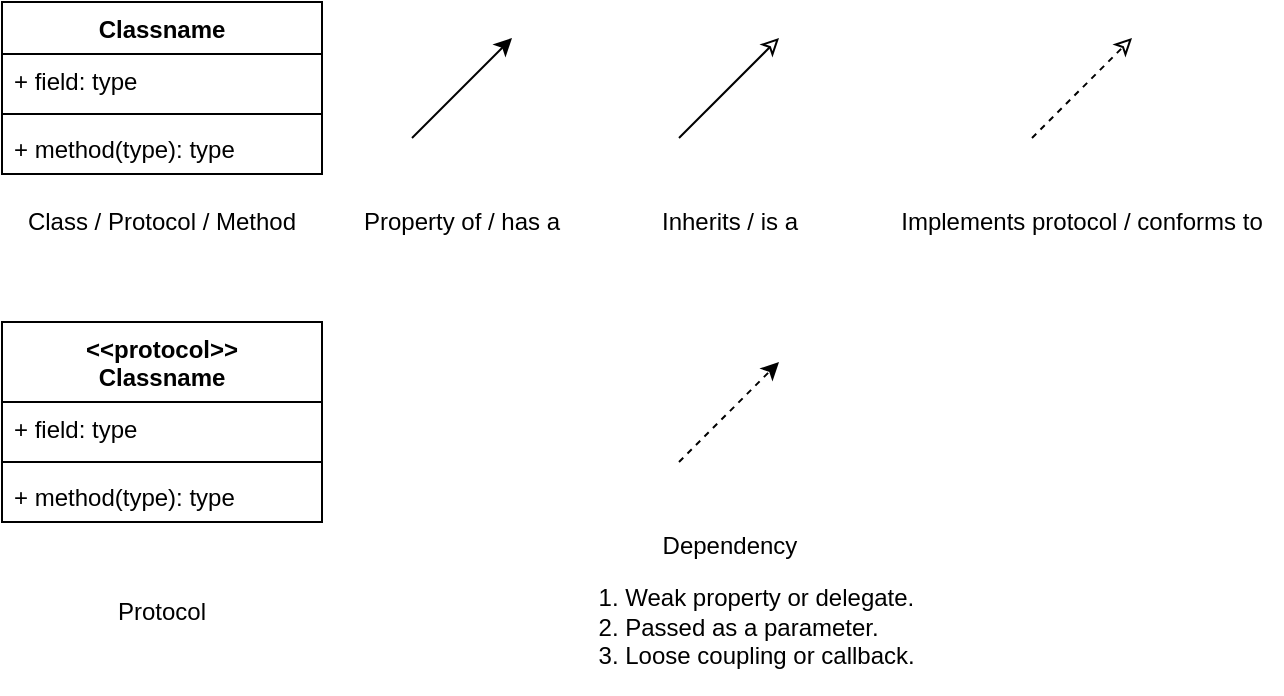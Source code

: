 <mxfile version="15.2.7" type="device" pages="2"><diagram id="C5RBs43oDa-KdzZeNtuy" name="Description"><mxGraphModel dx="946" dy="604" grid="1" gridSize="10" guides="1" tooltips="1" connect="1" arrows="1" fold="1" page="1" pageScale="1" pageWidth="827" pageHeight="1169" math="0" shadow="0"><root><mxCell id="WIyWlLk6GJQsqaUBKTNV-0"/><mxCell id="WIyWlLk6GJQsqaUBKTNV-1" parent="WIyWlLk6GJQsqaUBKTNV-0"/><mxCell id="MYnlqdQX82v4iNZHuZaT-0" value="Classname" style="swimlane;fontStyle=1;align=center;verticalAlign=top;childLayout=stackLayout;horizontal=1;startSize=26;horizontalStack=0;resizeParent=1;resizeParentMax=0;resizeLast=0;collapsible=1;marginBottom=0;" vertex="1" parent="WIyWlLk6GJQsqaUBKTNV-1"><mxGeometry x="94" y="412" width="160" height="86" as="geometry"/></mxCell><mxCell id="MYnlqdQX82v4iNZHuZaT-1" value="+ field: type" style="text;strokeColor=none;fillColor=none;align=left;verticalAlign=top;spacingLeft=4;spacingRight=4;overflow=hidden;rotatable=0;points=[[0,0.5],[1,0.5]];portConstraint=eastwest;" vertex="1" parent="MYnlqdQX82v4iNZHuZaT-0"><mxGeometry y="26" width="160" height="26" as="geometry"/></mxCell><mxCell id="MYnlqdQX82v4iNZHuZaT-2" value="" style="line;strokeWidth=1;fillColor=none;align=left;verticalAlign=middle;spacingTop=-1;spacingLeft=3;spacingRight=3;rotatable=0;labelPosition=right;points=[];portConstraint=eastwest;" vertex="1" parent="MYnlqdQX82v4iNZHuZaT-0"><mxGeometry y="52" width="160" height="8" as="geometry"/></mxCell><mxCell id="MYnlqdQX82v4iNZHuZaT-3" value="+ method(type): type" style="text;strokeColor=none;fillColor=none;align=left;verticalAlign=top;spacingLeft=4;spacingRight=4;overflow=hidden;rotatable=0;points=[[0,0.5],[1,0.5]];portConstraint=eastwest;" vertex="1" parent="MYnlqdQX82v4iNZHuZaT-0"><mxGeometry y="60" width="160" height="26" as="geometry"/></mxCell><mxCell id="MYnlqdQX82v4iNZHuZaT-4" value="" style="endArrow=classic;html=1;" edge="1" parent="WIyWlLk6GJQsqaUBKTNV-1"><mxGeometry width="50" height="50" relative="1" as="geometry"><mxPoint x="299" y="480" as="sourcePoint"/><mxPoint x="349" y="430" as="targetPoint"/></mxGeometry></mxCell><mxCell id="MYnlqdQX82v4iNZHuZaT-5" value="Property of / has a" style="text;html=1;strokeColor=none;fillColor=none;align=center;verticalAlign=middle;whiteSpace=wrap;rounded=0;" vertex="1" parent="WIyWlLk6GJQsqaUBKTNV-1"><mxGeometry x="264" y="512" width="120" height="20" as="geometry"/></mxCell><mxCell id="MYnlqdQX82v4iNZHuZaT-6" value="" style="endArrow=classic;html=1;endFill=0;" edge="1" parent="WIyWlLk6GJQsqaUBKTNV-1"><mxGeometry width="50" height="50" relative="1" as="geometry"><mxPoint x="432.5" y="480" as="sourcePoint"/><mxPoint x="482.5" y="430" as="targetPoint"/></mxGeometry></mxCell><mxCell id="MYnlqdQX82v4iNZHuZaT-7" value="Class / Protocol / Method" style="text;html=1;strokeColor=none;fillColor=none;align=center;verticalAlign=middle;whiteSpace=wrap;rounded=0;" vertex="1" parent="WIyWlLk6GJQsqaUBKTNV-1"><mxGeometry x="99" y="512" width="150" height="20" as="geometry"/></mxCell><mxCell id="MYnlqdQX82v4iNZHuZaT-8" value="Inherits / is a" style="text;html=1;strokeColor=none;fillColor=none;align=center;verticalAlign=middle;whiteSpace=wrap;rounded=0;" vertex="1" parent="WIyWlLk6GJQsqaUBKTNV-1"><mxGeometry x="397.5" y="512" width="120" height="20" as="geometry"/></mxCell><mxCell id="MYnlqdQX82v4iNZHuZaT-9" value="" style="endArrow=classic;html=1;endFill=0;dashed=1;" edge="1" parent="WIyWlLk6GJQsqaUBKTNV-1"><mxGeometry width="50" height="50" relative="1" as="geometry"><mxPoint x="609" y="480" as="sourcePoint"/><mxPoint x="659" y="430" as="targetPoint"/></mxGeometry></mxCell><mxCell id="MYnlqdQX82v4iNZHuZaT-10" value="Implements protocol / conforms to" style="text;html=1;strokeColor=none;fillColor=none;align=center;verticalAlign=middle;whiteSpace=wrap;rounded=0;" vertex="1" parent="WIyWlLk6GJQsqaUBKTNV-1"><mxGeometry x="534" y="512" width="200" height="20" as="geometry"/></mxCell><mxCell id="MYnlqdQX82v4iNZHuZaT-11" value="" style="endArrow=classic;html=1;endFill=1;dashed=1;" edge="1" parent="WIyWlLk6GJQsqaUBKTNV-1"><mxGeometry width="50" height="50" relative="1" as="geometry"><mxPoint x="432.5" y="642" as="sourcePoint"/><mxPoint x="482.5" y="592" as="targetPoint"/></mxGeometry></mxCell><mxCell id="MYnlqdQX82v4iNZHuZaT-12" value="Dependency&lt;br&gt;&lt;ol&gt;&lt;li style=&quot;text-align: left&quot;&gt;Weak property or delegate.&lt;/li&gt;&lt;li style=&quot;text-align: left&quot;&gt;Passed as a parameter.&lt;/li&gt;&lt;li style=&quot;text-align: left&quot;&gt;Loose coupling or callback.&lt;/li&gt;&lt;/ol&gt;" style="text;html=1;strokeColor=none;fillColor=none;align=center;verticalAlign=middle;whiteSpace=wrap;rounded=0;" vertex="1" parent="WIyWlLk6GJQsqaUBKTNV-1"><mxGeometry x="363.5" y="677" width="188" height="80" as="geometry"/></mxCell><mxCell id="MYnlqdQX82v4iNZHuZaT-13" value="&lt;&lt;protocol&gt;&gt;&#10;Classname" style="swimlane;fontStyle=1;align=center;verticalAlign=top;childLayout=stackLayout;horizontal=1;startSize=40;horizontalStack=0;resizeParent=1;resizeParentMax=0;resizeLast=0;collapsible=1;marginBottom=0;" vertex="1" parent="WIyWlLk6GJQsqaUBKTNV-1"><mxGeometry x="94" y="572" width="160" height="100" as="geometry"/></mxCell><mxCell id="MYnlqdQX82v4iNZHuZaT-14" value="+ field: type" style="text;strokeColor=none;fillColor=none;align=left;verticalAlign=top;spacingLeft=4;spacingRight=4;overflow=hidden;rotatable=0;points=[[0,0.5],[1,0.5]];portConstraint=eastwest;" vertex="1" parent="MYnlqdQX82v4iNZHuZaT-13"><mxGeometry y="40" width="160" height="26" as="geometry"/></mxCell><mxCell id="MYnlqdQX82v4iNZHuZaT-15" value="" style="line;strokeWidth=1;fillColor=none;align=left;verticalAlign=middle;spacingTop=-1;spacingLeft=3;spacingRight=3;rotatable=0;labelPosition=right;points=[];portConstraint=eastwest;" vertex="1" parent="MYnlqdQX82v4iNZHuZaT-13"><mxGeometry y="66" width="160" height="8" as="geometry"/></mxCell><mxCell id="MYnlqdQX82v4iNZHuZaT-16" value="+ method(type): type" style="text;strokeColor=none;fillColor=none;align=left;verticalAlign=top;spacingLeft=4;spacingRight=4;overflow=hidden;rotatable=0;points=[[0,0.5],[1,0.5]];portConstraint=eastwest;" vertex="1" parent="MYnlqdQX82v4iNZHuZaT-13"><mxGeometry y="74" width="160" height="26" as="geometry"/></mxCell><mxCell id="MYnlqdQX82v4iNZHuZaT-17" value="Protocol" style="text;html=1;strokeColor=none;fillColor=none;align=center;verticalAlign=middle;whiteSpace=wrap;rounded=0;" vertex="1" parent="WIyWlLk6GJQsqaUBKTNV-1"><mxGeometry x="99" y="707" width="150" height="20" as="geometry"/></mxCell></root></mxGraphModel></diagram><diagram id="Bg0Hy47L5EQv2H4X3ZQg" name="Challenge"><mxGraphModel dx="946" dy="604" grid="1" gridSize="10" guides="1" tooltips="1" connect="1" arrows="1" fold="1" page="1" pageScale="1" pageWidth="850" pageHeight="1100" math="0" shadow="0"><root><mxCell id="4TUxjk3uAsfYyBz-UIBp-0"/><mxCell id="4TUxjk3uAsfYyBz-UIBp-1" parent="4TUxjk3uAsfYyBz-UIBp-0"/><mxCell id="K3DhNAlJjDDmmAkPKSti-2" value="" style="rounded=0;whiteSpace=wrap;html=1;" vertex="1" parent="4TUxjk3uAsfYyBz-UIBp-1"><mxGeometry x="40" y="160" width="440" height="350" as="geometry"/></mxCell><mxCell id="4TUxjk3uAsfYyBz-UIBp-2" value="&lt;h1&gt;Description:&lt;/h1&gt;&lt;div&gt;&lt;ol&gt;&lt;li&gt;&lt;b&gt;Dog&lt;/b&gt; and &lt;b&gt;Cat&lt;/b&gt; inherit from &lt;b&gt;Animal&lt;/b&gt;, which defines &lt;b&gt;eat&lt;/b&gt; method.&lt;/li&gt;&lt;li&gt;&lt;b&gt;Vehicle&lt;/b&gt; protocol has one &lt;b&gt;Motor&lt;/b&gt; and one or more &lt;b&gt;Wheel&lt;/b&gt; objects.&lt;/li&gt;&lt;li&gt;&lt;b&gt;Professor&lt;/b&gt; is a &lt;b&gt;Teacher&lt;/b&gt; and conforms to a &lt;b&gt;Person&lt;/b&gt; protocol.&lt;/li&gt;&lt;/ol&gt;&lt;/div&gt;" style="text;html=1;strokeColor=none;fillColor=none;spacing=5;spacingTop=-20;whiteSpace=wrap;overflow=hidden;rounded=0;" vertex="1" parent="4TUxjk3uAsfYyBz-UIBp-1"><mxGeometry x="40" y="40" width="400" height="100" as="geometry"/></mxCell><mxCell id="RUfpCODgUtwX58ITGCoS-12" value="is an" style="edgeStyle=orthogonalEdgeStyle;rounded=0;orthogonalLoop=1;jettySize=auto;html=1;endArrow=classic;endFill=0;" edge="1" parent="4TUxjk3uAsfYyBz-UIBp-1" source="RUfpCODgUtwX58ITGCoS-0" target="RUfpCODgUtwX58ITGCoS-8"><mxGeometry relative="1" as="geometry"/></mxCell><mxCell id="RUfpCODgUtwX58ITGCoS-0" value="Dog" style="swimlane;fontStyle=1;align=center;verticalAlign=top;childLayout=stackLayout;horizontal=1;startSize=26;horizontalStack=0;resizeParent=1;resizeParentMax=0;resizeLast=0;collapsible=1;marginBottom=0;" vertex="1" parent="4TUxjk3uAsfYyBz-UIBp-1"><mxGeometry x="60" y="250" width="160" height="86" as="geometry"/></mxCell><mxCell id="RUfpCODgUtwX58ITGCoS-1" value="+ field: type" style="text;strokeColor=none;fillColor=none;align=left;verticalAlign=top;spacingLeft=4;spacingRight=4;overflow=hidden;rotatable=0;points=[[0,0.5],[1,0.5]];portConstraint=eastwest;" vertex="1" parent="RUfpCODgUtwX58ITGCoS-0"><mxGeometry y="26" width="160" height="26" as="geometry"/></mxCell><mxCell id="RUfpCODgUtwX58ITGCoS-2" value="" style="line;strokeWidth=1;fillColor=none;align=left;verticalAlign=middle;spacingTop=-1;spacingLeft=3;spacingRight=3;rotatable=0;labelPosition=right;points=[];portConstraint=eastwest;" vertex="1" parent="RUfpCODgUtwX58ITGCoS-0"><mxGeometry y="52" width="160" height="8" as="geometry"/></mxCell><mxCell id="RUfpCODgUtwX58ITGCoS-3" value="+ method(type): type" style="text;strokeColor=none;fillColor=none;align=left;verticalAlign=top;spacingLeft=4;spacingRight=4;overflow=hidden;rotatable=0;points=[[0,0.5],[1,0.5]];portConstraint=eastwest;" vertex="1" parent="RUfpCODgUtwX58ITGCoS-0"><mxGeometry y="60" width="160" height="26" as="geometry"/></mxCell><mxCell id="RUfpCODgUtwX58ITGCoS-13" style="edgeStyle=orthogonalEdgeStyle;rounded=0;orthogonalLoop=1;jettySize=auto;html=1;endArrow=classicThin;endFill=0;" edge="1" parent="4TUxjk3uAsfYyBz-UIBp-1" source="RUfpCODgUtwX58ITGCoS-4" target="RUfpCODgUtwX58ITGCoS-8"><mxGeometry relative="1" as="geometry"/></mxCell><mxCell id="K3DhNAlJjDDmmAkPKSti-1" value="is an" style="edgeLabel;html=1;align=center;verticalAlign=middle;resizable=0;points=[];" vertex="1" connectable="0" parent="RUfpCODgUtwX58ITGCoS-13"><mxGeometry x="0.004" y="3" relative="1" as="geometry"><mxPoint as="offset"/></mxGeometry></mxCell><mxCell id="RUfpCODgUtwX58ITGCoS-4" value="Cat" style="swimlane;fontStyle=1;align=center;verticalAlign=top;childLayout=stackLayout;horizontal=1;startSize=26;horizontalStack=0;resizeParent=1;resizeParentMax=0;resizeLast=0;collapsible=1;marginBottom=0;" vertex="1" parent="4TUxjk3uAsfYyBz-UIBp-1"><mxGeometry x="60" y="370" width="160" height="86" as="geometry"/></mxCell><mxCell id="RUfpCODgUtwX58ITGCoS-5" value="+ field: type" style="text;strokeColor=none;fillColor=none;align=left;verticalAlign=top;spacingLeft=4;spacingRight=4;overflow=hidden;rotatable=0;points=[[0,0.5],[1,0.5]];portConstraint=eastwest;" vertex="1" parent="RUfpCODgUtwX58ITGCoS-4"><mxGeometry y="26" width="160" height="26" as="geometry"/></mxCell><mxCell id="RUfpCODgUtwX58ITGCoS-6" value="" style="line;strokeWidth=1;fillColor=none;align=left;verticalAlign=middle;spacingTop=-1;spacingLeft=3;spacingRight=3;rotatable=0;labelPosition=right;points=[];portConstraint=eastwest;" vertex="1" parent="RUfpCODgUtwX58ITGCoS-4"><mxGeometry y="52" width="160" height="8" as="geometry"/></mxCell><mxCell id="RUfpCODgUtwX58ITGCoS-7" value="+ method(type): type" style="text;strokeColor=none;fillColor=none;align=left;verticalAlign=top;spacingLeft=4;spacingRight=4;overflow=hidden;rotatable=0;points=[[0,0.5],[1,0.5]];portConstraint=eastwest;" vertex="1" parent="RUfpCODgUtwX58ITGCoS-4"><mxGeometry y="60" width="160" height="26" as="geometry"/></mxCell><mxCell id="RUfpCODgUtwX58ITGCoS-8" value="&lt;&lt;protocol&gt;&gt; Animal" style="swimlane;fontStyle=1;align=center;verticalAlign=top;childLayout=stackLayout;horizontal=1;startSize=26;horizontalStack=0;resizeParent=1;resizeParentMax=0;resizeLast=0;collapsible=1;marginBottom=0;" vertex="1" parent="4TUxjk3uAsfYyBz-UIBp-1"><mxGeometry x="300" y="250" width="160" height="86" as="geometry"/></mxCell><mxCell id="RUfpCODgUtwX58ITGCoS-9" value="+ field: type" style="text;strokeColor=none;fillColor=none;align=left;verticalAlign=top;spacingLeft=4;spacingRight=4;overflow=hidden;rotatable=0;points=[[0,0.5],[1,0.5]];portConstraint=eastwest;" vertex="1" parent="RUfpCODgUtwX58ITGCoS-8"><mxGeometry y="26" width="160" height="26" as="geometry"/></mxCell><mxCell id="RUfpCODgUtwX58ITGCoS-10" value="" style="line;strokeWidth=1;fillColor=none;align=left;verticalAlign=middle;spacingTop=-1;spacingLeft=3;spacingRight=3;rotatable=0;labelPosition=right;points=[];portConstraint=eastwest;" vertex="1" parent="RUfpCODgUtwX58ITGCoS-8"><mxGeometry y="52" width="160" height="8" as="geometry"/></mxCell><mxCell id="RUfpCODgUtwX58ITGCoS-11" value="eat(_:)" style="text;strokeColor=none;fillColor=none;align=left;verticalAlign=top;spacingLeft=4;spacingRight=4;overflow=hidden;rotatable=0;points=[[0,0.5],[1,0.5]];portConstraint=eastwest;" vertex="1" parent="RUfpCODgUtwX58ITGCoS-8"><mxGeometry y="60" width="160" height="26" as="geometry"/></mxCell><mxCell id="K3DhNAlJjDDmmAkPKSti-3" value="&lt;h2&gt;Challenge 1&lt;/h2&gt;" style="text;html=1;strokeColor=none;fillColor=none;align=center;verticalAlign=middle;whiteSpace=wrap;rounded=0;" vertex="1" parent="4TUxjk3uAsfYyBz-UIBp-1"><mxGeometry x="180" y="180" width="160" height="20" as="geometry"/></mxCell></root></mxGraphModel></diagram></mxfile>